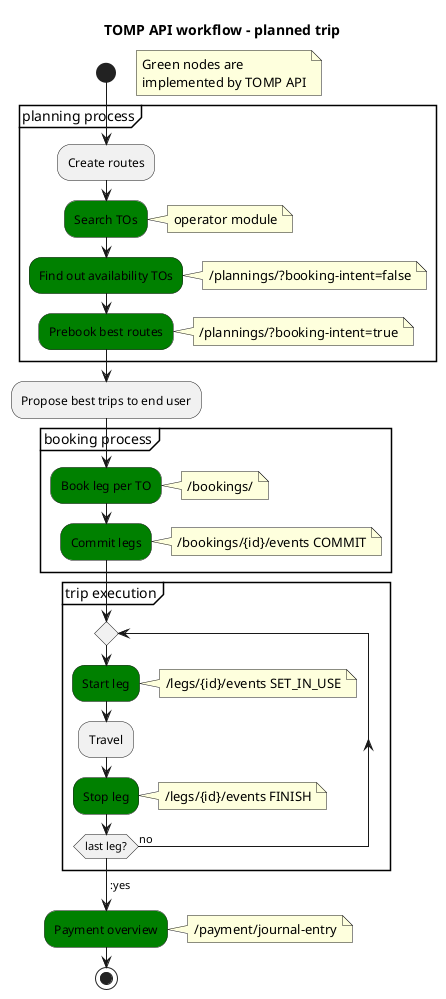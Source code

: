 @startuml

title TOMP API workflow - planned trip

start

floating note right: Green nodes are \nimplemented by TOMP API

partition "planning process" {
:Create routes;
#green:Search TOs;
note right
  operator module
end note
#green:Find out availability TOs;
note right
  /plannings/?booking-intent=false
end note
#green:Prebook best routes;
note right
  /plannings/?booking-intent=true
end note
}

:Propose best trips to end user;

partition "booking process" {
#green:Book leg per TO;
note right
  /bookings/
end note
#green:Commit legs;
note right
  /bookings/{id}/events COMMIT
end note
}

partition "trip execution" {
repeat 
#green:Start leg;
note right
  /legs/{id}/events SET_IN_USE
end note
:Travel;
#green:Stop leg;
note right
  /legs/{id}/events FINISH
end note
repeat while (last leg?) is (no)
->:yes;
}

#green:Payment overview;
note right
  /payment/journal-entry
end note

stop

@enduml